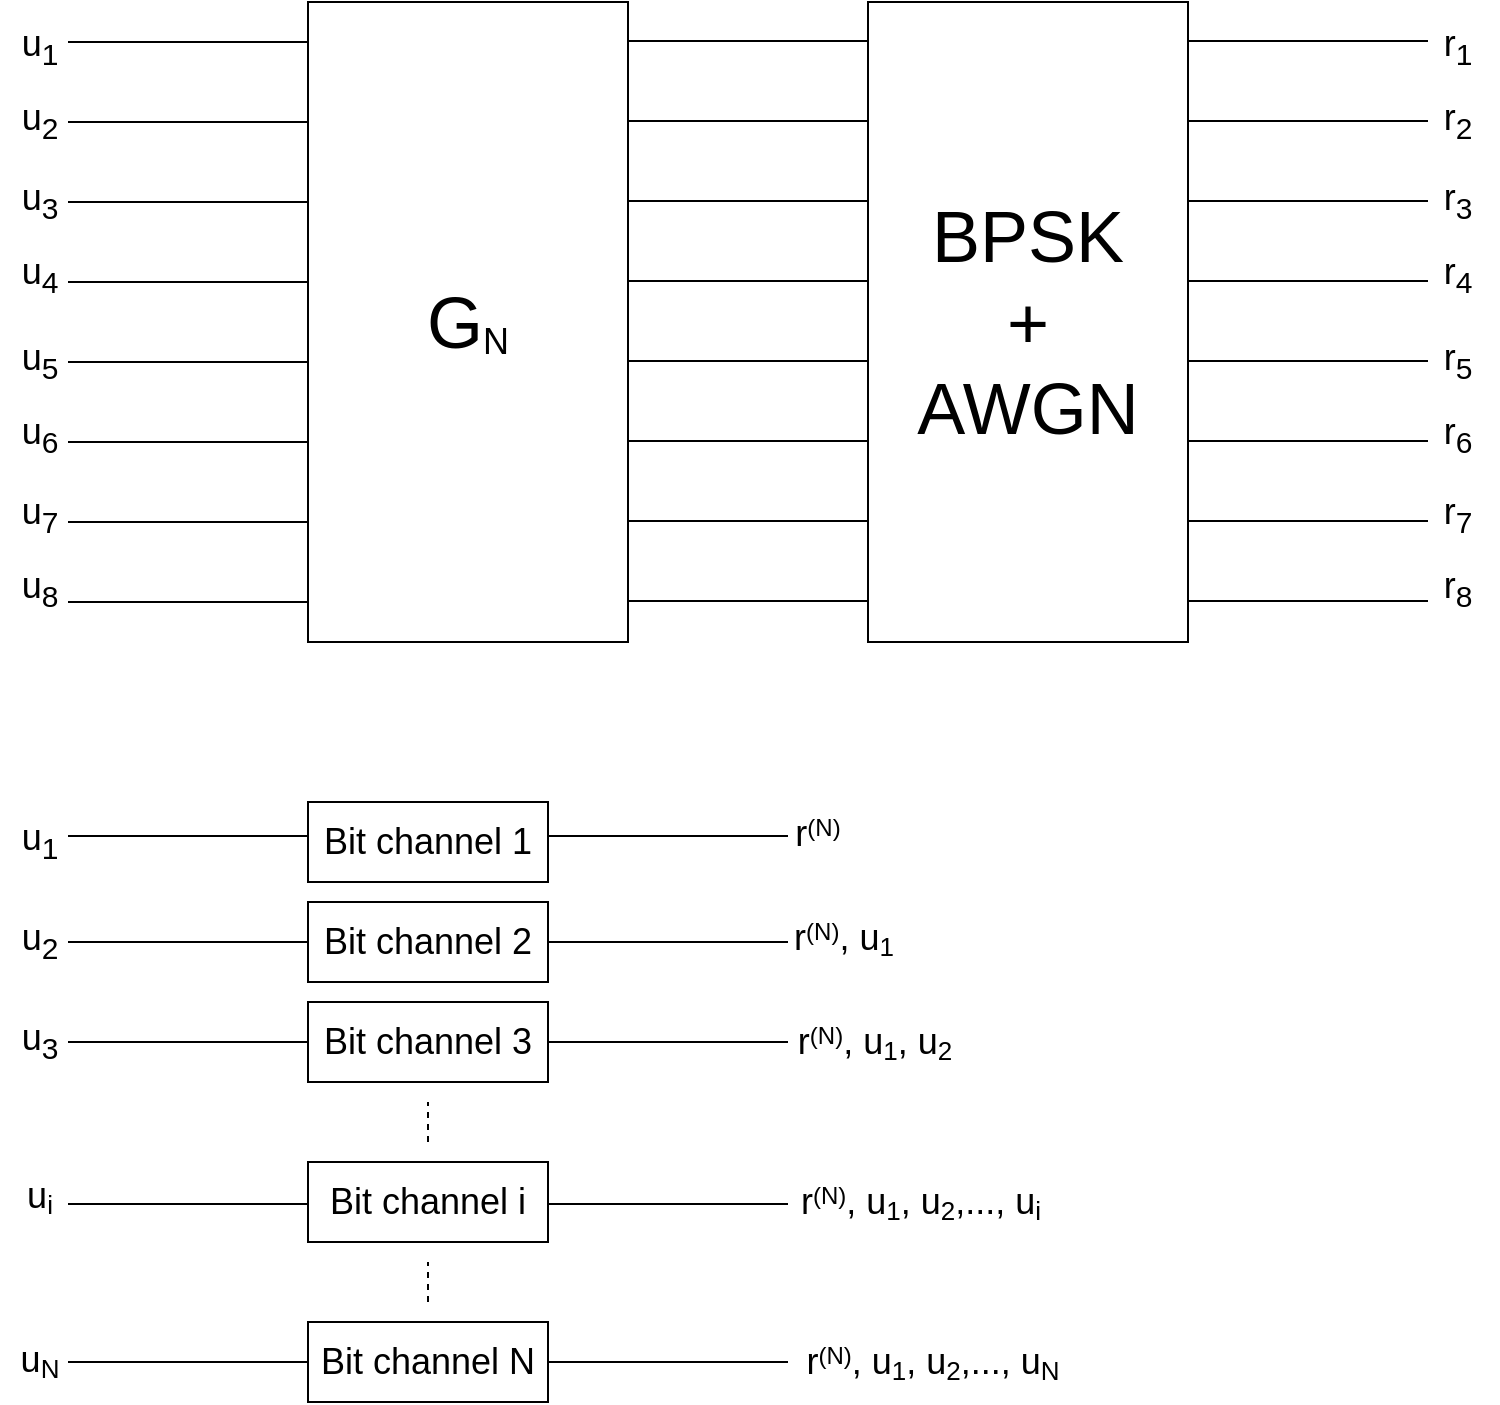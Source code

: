 <mxfile version="15.0.3" type="github">
  <diagram id="AOskYVD_T6Vx6nB35h6X" name="Page-1">
    <mxGraphModel dx="1410" dy="720" grid="1" gridSize="10" guides="1" tooltips="1" connect="1" arrows="1" fold="1" page="1" pageScale="1" pageWidth="850" pageHeight="1100" math="0" shadow="0">
      <root>
        <mxCell id="0" />
        <mxCell id="1" parent="0" />
        <mxCell id="Tc1mEy770o2BSBTzKzoE-2" value="&lt;font&gt;&lt;span style=&quot;font-size: 36px&quot;&gt;G&lt;/span&gt;&lt;sub&gt;&lt;font style=&quot;font-size: 18px&quot;&gt;N&lt;/font&gt;&lt;/sub&gt;&lt;/font&gt;" style="rounded=0;whiteSpace=wrap;html=1;fillColor=none;" parent="1" vertex="1">
          <mxGeometry x="200" y="40" width="160" height="320" as="geometry" />
        </mxCell>
        <mxCell id="Tc1mEy770o2BSBTzKzoE-3" value="" style="endArrow=none;html=1;" parent="1" edge="1">
          <mxGeometry width="50" height="50" relative="1" as="geometry">
            <mxPoint x="80" y="60" as="sourcePoint" />
            <mxPoint x="200" y="60" as="targetPoint" />
          </mxGeometry>
        </mxCell>
        <mxCell id="Tc1mEy770o2BSBTzKzoE-4" value="" style="endArrow=none;html=1;" parent="1" edge="1">
          <mxGeometry width="50" height="50" relative="1" as="geometry">
            <mxPoint x="80" y="100" as="sourcePoint" />
            <mxPoint x="200" y="100" as="targetPoint" />
          </mxGeometry>
        </mxCell>
        <mxCell id="Tc1mEy770o2BSBTzKzoE-9" value="" style="endArrow=none;html=1;" parent="1" edge="1">
          <mxGeometry width="50" height="50" relative="1" as="geometry">
            <mxPoint x="80" y="140" as="sourcePoint" />
            <mxPoint x="200" y="140" as="targetPoint" />
          </mxGeometry>
        </mxCell>
        <mxCell id="Tc1mEy770o2BSBTzKzoE-10" value="" style="endArrow=none;html=1;" parent="1" edge="1">
          <mxGeometry width="50" height="50" relative="1" as="geometry">
            <mxPoint x="80" y="180" as="sourcePoint" />
            <mxPoint x="200" y="180" as="targetPoint" />
          </mxGeometry>
        </mxCell>
        <mxCell id="Tc1mEy770o2BSBTzKzoE-11" value="" style="endArrow=none;html=1;" parent="1" edge="1">
          <mxGeometry width="50" height="50" relative="1" as="geometry">
            <mxPoint x="80" y="220" as="sourcePoint" />
            <mxPoint x="200" y="220" as="targetPoint" />
          </mxGeometry>
        </mxCell>
        <mxCell id="Tc1mEy770o2BSBTzKzoE-12" value="" style="endArrow=none;html=1;" parent="1" edge="1">
          <mxGeometry width="50" height="50" relative="1" as="geometry">
            <mxPoint x="80" y="260" as="sourcePoint" />
            <mxPoint x="200" y="260" as="targetPoint" />
          </mxGeometry>
        </mxCell>
        <mxCell id="Tc1mEy770o2BSBTzKzoE-13" value="" style="endArrow=none;html=1;" parent="1" edge="1">
          <mxGeometry width="50" height="50" relative="1" as="geometry">
            <mxPoint x="80" y="300" as="sourcePoint" />
            <mxPoint x="200" y="300" as="targetPoint" />
          </mxGeometry>
        </mxCell>
        <mxCell id="Tc1mEy770o2BSBTzKzoE-14" value="" style="endArrow=none;html=1;" parent="1" edge="1">
          <mxGeometry width="50" height="50" relative="1" as="geometry">
            <mxPoint x="80" y="340" as="sourcePoint" />
            <mxPoint x="200" y="340" as="targetPoint" />
          </mxGeometry>
        </mxCell>
        <mxCell id="Tc1mEy770o2BSBTzKzoE-15" value="" style="endArrow=none;html=1;" parent="1" edge="1">
          <mxGeometry width="50" height="50" relative="1" as="geometry">
            <mxPoint x="360" y="59.5" as="sourcePoint" />
            <mxPoint x="480" y="59.5" as="targetPoint" />
          </mxGeometry>
        </mxCell>
        <mxCell id="Tc1mEy770o2BSBTzKzoE-16" value="" style="endArrow=none;html=1;" parent="1" edge="1">
          <mxGeometry width="50" height="50" relative="1" as="geometry">
            <mxPoint x="360" y="99.5" as="sourcePoint" />
            <mxPoint x="480" y="99.5" as="targetPoint" />
          </mxGeometry>
        </mxCell>
        <mxCell id="Tc1mEy770o2BSBTzKzoE-17" value="" style="endArrow=none;html=1;" parent="1" edge="1">
          <mxGeometry width="50" height="50" relative="1" as="geometry">
            <mxPoint x="360" y="139.5" as="sourcePoint" />
            <mxPoint x="480" y="139.5" as="targetPoint" />
          </mxGeometry>
        </mxCell>
        <mxCell id="Tc1mEy770o2BSBTzKzoE-18" value="" style="endArrow=none;html=1;" parent="1" edge="1">
          <mxGeometry width="50" height="50" relative="1" as="geometry">
            <mxPoint x="360" y="179.5" as="sourcePoint" />
            <mxPoint x="480" y="179.5" as="targetPoint" />
          </mxGeometry>
        </mxCell>
        <mxCell id="Tc1mEy770o2BSBTzKzoE-19" value="" style="endArrow=none;html=1;" parent="1" edge="1">
          <mxGeometry width="50" height="50" relative="1" as="geometry">
            <mxPoint x="360" y="219.5" as="sourcePoint" />
            <mxPoint x="480" y="219.5" as="targetPoint" />
          </mxGeometry>
        </mxCell>
        <mxCell id="Tc1mEy770o2BSBTzKzoE-20" value="" style="endArrow=none;html=1;" parent="1" edge="1">
          <mxGeometry width="50" height="50" relative="1" as="geometry">
            <mxPoint x="360" y="259.5" as="sourcePoint" />
            <mxPoint x="480" y="259.5" as="targetPoint" />
          </mxGeometry>
        </mxCell>
        <mxCell id="Tc1mEy770o2BSBTzKzoE-21" value="" style="endArrow=none;html=1;" parent="1" edge="1">
          <mxGeometry width="50" height="50" relative="1" as="geometry">
            <mxPoint x="360" y="299.5" as="sourcePoint" />
            <mxPoint x="480" y="299.5" as="targetPoint" />
          </mxGeometry>
        </mxCell>
        <mxCell id="Tc1mEy770o2BSBTzKzoE-22" value="" style="endArrow=none;html=1;" parent="1" edge="1">
          <mxGeometry width="50" height="50" relative="1" as="geometry">
            <mxPoint x="360" y="339.5" as="sourcePoint" />
            <mxPoint x="480" y="339.5" as="targetPoint" />
          </mxGeometry>
        </mxCell>
        <mxCell id="Tc1mEy770o2BSBTzKzoE-23" value="&lt;font style=&quot;font-size: 36px&quot;&gt;BPSK&lt;br&gt;+&lt;br&gt;AWGN&lt;/font&gt;" style="rounded=0;whiteSpace=wrap;html=1;fillColor=none;" parent="1" vertex="1">
          <mxGeometry x="480" y="40" width="160" height="320" as="geometry" />
        </mxCell>
        <mxCell id="Tc1mEy770o2BSBTzKzoE-24" value="" style="endArrow=none;html=1;" parent="1" edge="1">
          <mxGeometry width="50" height="50" relative="1" as="geometry">
            <mxPoint x="640" y="59.5" as="sourcePoint" />
            <mxPoint x="760" y="59.5" as="targetPoint" />
          </mxGeometry>
        </mxCell>
        <mxCell id="Tc1mEy770o2BSBTzKzoE-25" value="" style="endArrow=none;html=1;" parent="1" edge="1">
          <mxGeometry width="50" height="50" relative="1" as="geometry">
            <mxPoint x="640" y="99.5" as="sourcePoint" />
            <mxPoint x="760" y="99.5" as="targetPoint" />
          </mxGeometry>
        </mxCell>
        <mxCell id="Tc1mEy770o2BSBTzKzoE-26" value="" style="endArrow=none;html=1;" parent="1" edge="1">
          <mxGeometry width="50" height="50" relative="1" as="geometry">
            <mxPoint x="640" y="139.5" as="sourcePoint" />
            <mxPoint x="760" y="139.5" as="targetPoint" />
          </mxGeometry>
        </mxCell>
        <mxCell id="Tc1mEy770o2BSBTzKzoE-27" value="" style="endArrow=none;html=1;" parent="1" edge="1">
          <mxGeometry width="50" height="50" relative="1" as="geometry">
            <mxPoint x="640" y="179.5" as="sourcePoint" />
            <mxPoint x="760" y="179.5" as="targetPoint" />
          </mxGeometry>
        </mxCell>
        <mxCell id="Tc1mEy770o2BSBTzKzoE-28" value="" style="endArrow=none;html=1;" parent="1" edge="1">
          <mxGeometry width="50" height="50" relative="1" as="geometry">
            <mxPoint x="640" y="219.5" as="sourcePoint" />
            <mxPoint x="760" y="219.5" as="targetPoint" />
          </mxGeometry>
        </mxCell>
        <mxCell id="Tc1mEy770o2BSBTzKzoE-29" value="" style="endArrow=none;html=1;" parent="1" edge="1">
          <mxGeometry width="50" height="50" relative="1" as="geometry">
            <mxPoint x="640" y="259.5" as="sourcePoint" />
            <mxPoint x="760" y="259.5" as="targetPoint" />
          </mxGeometry>
        </mxCell>
        <mxCell id="Tc1mEy770o2BSBTzKzoE-30" value="" style="endArrow=none;html=1;" parent="1" edge="1">
          <mxGeometry width="50" height="50" relative="1" as="geometry">
            <mxPoint x="640" y="299.5" as="sourcePoint" />
            <mxPoint x="760" y="299.5" as="targetPoint" />
          </mxGeometry>
        </mxCell>
        <mxCell id="Tc1mEy770o2BSBTzKzoE-31" value="" style="endArrow=none;html=1;" parent="1" edge="1">
          <mxGeometry width="50" height="50" relative="1" as="geometry">
            <mxPoint x="640" y="339.5" as="sourcePoint" />
            <mxPoint x="760" y="339.5" as="targetPoint" />
          </mxGeometry>
        </mxCell>
        <mxCell id="Tc1mEy770o2BSBTzKzoE-32" value="&lt;font style=&quot;font-size: 18px&quot;&gt;u&lt;sub&gt;1&lt;/sub&gt;&lt;/font&gt;" style="text;html=1;strokeColor=none;fillColor=none;align=center;verticalAlign=middle;whiteSpace=wrap;rounded=0;" parent="1" vertex="1">
          <mxGeometry x="46" y="53" width="40" height="20" as="geometry" />
        </mxCell>
        <mxCell id="Tc1mEy770o2BSBTzKzoE-33" value="&lt;font style=&quot;font-size: 18px&quot;&gt;u&lt;sub&gt;2&lt;/sub&gt;&lt;/font&gt;" style="text;html=1;strokeColor=none;fillColor=none;align=center;verticalAlign=middle;whiteSpace=wrap;rounded=0;" parent="1" vertex="1">
          <mxGeometry x="46" y="90" width="40" height="20" as="geometry" />
        </mxCell>
        <mxCell id="Tc1mEy770o2BSBTzKzoE-34" value="&lt;font style=&quot;font-size: 18px&quot;&gt;u&lt;sub&gt;3&lt;/sub&gt;&lt;/font&gt;" style="text;html=1;strokeColor=none;fillColor=none;align=center;verticalAlign=middle;whiteSpace=wrap;rounded=0;" parent="1" vertex="1">
          <mxGeometry x="46" y="130" width="40" height="20" as="geometry" />
        </mxCell>
        <mxCell id="Tc1mEy770o2BSBTzKzoE-35" value="&lt;font style=&quot;font-size: 18px&quot;&gt;u&lt;sub&gt;4&lt;/sub&gt;&lt;/font&gt;" style="text;html=1;strokeColor=none;fillColor=none;align=center;verticalAlign=middle;whiteSpace=wrap;rounded=0;" parent="1" vertex="1">
          <mxGeometry x="46" y="167" width="40" height="20" as="geometry" />
        </mxCell>
        <mxCell id="Tc1mEy770o2BSBTzKzoE-36" value="&lt;font style=&quot;font-size: 18px&quot;&gt;u&lt;sub&gt;5&lt;/sub&gt;&lt;/font&gt;" style="text;html=1;strokeColor=none;fillColor=none;align=center;verticalAlign=middle;whiteSpace=wrap;rounded=0;" parent="1" vertex="1">
          <mxGeometry x="46" y="210" width="40" height="20" as="geometry" />
        </mxCell>
        <mxCell id="Tc1mEy770o2BSBTzKzoE-37" value="&lt;font style=&quot;font-size: 18px&quot;&gt;u&lt;sub&gt;6&lt;br&gt;&lt;/sub&gt;&lt;/font&gt;" style="text;html=1;strokeColor=none;fillColor=none;align=center;verticalAlign=middle;whiteSpace=wrap;rounded=0;" parent="1" vertex="1">
          <mxGeometry x="46" y="247" width="40" height="20" as="geometry" />
        </mxCell>
        <mxCell id="Tc1mEy770o2BSBTzKzoE-38" value="&lt;font style=&quot;font-size: 18px&quot;&gt;u&lt;sub&gt;7&lt;/sub&gt;&lt;/font&gt;" style="text;html=1;strokeColor=none;fillColor=none;align=center;verticalAlign=middle;whiteSpace=wrap;rounded=0;" parent="1" vertex="1">
          <mxGeometry x="46" y="287" width="40" height="20" as="geometry" />
        </mxCell>
        <mxCell id="Tc1mEy770o2BSBTzKzoE-39" value="&lt;font style=&quot;font-size: 18px&quot;&gt;u&lt;sub&gt;8&lt;/sub&gt;&lt;/font&gt;" style="text;html=1;strokeColor=none;fillColor=none;align=center;verticalAlign=middle;whiteSpace=wrap;rounded=0;" parent="1" vertex="1">
          <mxGeometry x="46" y="324" width="40" height="20" as="geometry" />
        </mxCell>
        <mxCell id="Tc1mEy770o2BSBTzKzoE-40" value="&lt;font style=&quot;font-size: 18px&quot;&gt;r&lt;sub&gt;1&lt;/sub&gt;&lt;/font&gt;" style="text;html=1;strokeColor=none;fillColor=none;align=center;verticalAlign=middle;whiteSpace=wrap;rounded=0;" parent="1" vertex="1">
          <mxGeometry x="755" y="53" width="40" height="20" as="geometry" />
        </mxCell>
        <mxCell id="Tc1mEy770o2BSBTzKzoE-41" value="&lt;font style=&quot;font-size: 18px&quot;&gt;r&lt;sub&gt;2&lt;/sub&gt;&lt;/font&gt;" style="text;html=1;strokeColor=none;fillColor=none;align=center;verticalAlign=middle;whiteSpace=wrap;rounded=0;" parent="1" vertex="1">
          <mxGeometry x="755" y="90" width="40" height="20" as="geometry" />
        </mxCell>
        <mxCell id="Tc1mEy770o2BSBTzKzoE-42" value="&lt;font style=&quot;font-size: 18px&quot;&gt;r&lt;sub&gt;3&lt;/sub&gt;&lt;/font&gt;" style="text;html=1;strokeColor=none;fillColor=none;align=center;verticalAlign=middle;whiteSpace=wrap;rounded=0;" parent="1" vertex="1">
          <mxGeometry x="755" y="130" width="40" height="20" as="geometry" />
        </mxCell>
        <mxCell id="Tc1mEy770o2BSBTzKzoE-43" value="&lt;font style=&quot;font-size: 18px&quot;&gt;r&lt;sub&gt;4&lt;/sub&gt;&lt;/font&gt;" style="text;html=1;strokeColor=none;fillColor=none;align=center;verticalAlign=middle;whiteSpace=wrap;rounded=0;" parent="1" vertex="1">
          <mxGeometry x="755" y="167" width="40" height="20" as="geometry" />
        </mxCell>
        <mxCell id="Tc1mEy770o2BSBTzKzoE-44" value="&lt;font style=&quot;font-size: 18px&quot;&gt;r&lt;sub&gt;5&lt;/sub&gt;&lt;/font&gt;" style="text;html=1;strokeColor=none;fillColor=none;align=center;verticalAlign=middle;whiteSpace=wrap;rounded=0;" parent="1" vertex="1">
          <mxGeometry x="755" y="210" width="40" height="20" as="geometry" />
        </mxCell>
        <mxCell id="Tc1mEy770o2BSBTzKzoE-45" value="&lt;font style=&quot;font-size: 18px&quot;&gt;r&lt;sub&gt;6&lt;br&gt;&lt;/sub&gt;&lt;/font&gt;" style="text;html=1;strokeColor=none;fillColor=none;align=center;verticalAlign=middle;whiteSpace=wrap;rounded=0;" parent="1" vertex="1">
          <mxGeometry x="755" y="247" width="40" height="20" as="geometry" />
        </mxCell>
        <mxCell id="Tc1mEy770o2BSBTzKzoE-46" value="&lt;font style=&quot;font-size: 18px&quot;&gt;r&lt;sub&gt;7&lt;/sub&gt;&lt;/font&gt;" style="text;html=1;strokeColor=none;fillColor=none;align=center;verticalAlign=middle;whiteSpace=wrap;rounded=0;" parent="1" vertex="1">
          <mxGeometry x="755" y="287" width="40" height="20" as="geometry" />
        </mxCell>
        <mxCell id="Tc1mEy770o2BSBTzKzoE-47" value="&lt;font style=&quot;font-size: 18px&quot;&gt;r&lt;sub&gt;8&lt;/sub&gt;&lt;/font&gt;" style="text;html=1;strokeColor=none;fillColor=none;align=center;verticalAlign=middle;whiteSpace=wrap;rounded=0;" parent="1" vertex="1">
          <mxGeometry x="755" y="324" width="40" height="20" as="geometry" />
        </mxCell>
        <mxCell id="Fft4RuXF4kXxr0UAbme2-1" value="&lt;font style=&quot;font-size: 18px&quot;&gt;Bit channel 1&lt;/font&gt;" style="rounded=0;whiteSpace=wrap;html=1;fillColor=none;" vertex="1" parent="1">
          <mxGeometry x="200" y="440" width="120" height="40" as="geometry" />
        </mxCell>
        <mxCell id="Fft4RuXF4kXxr0UAbme2-2" value="&lt;font style=&quot;font-size: 18px&quot;&gt;Bit channel 2&lt;/font&gt;" style="rounded=0;whiteSpace=wrap;html=1;fillColor=none;" vertex="1" parent="1">
          <mxGeometry x="200" y="490" width="120" height="40" as="geometry" />
        </mxCell>
        <mxCell id="Fft4RuXF4kXxr0UAbme2-3" value="&lt;font style=&quot;font-size: 18px&quot;&gt;Bit channel 3&lt;/font&gt;" style="rounded=0;whiteSpace=wrap;html=1;fillColor=none;" vertex="1" parent="1">
          <mxGeometry x="200" y="540" width="120" height="40" as="geometry" />
        </mxCell>
        <mxCell id="Fft4RuXF4kXxr0UAbme2-4" value="&lt;font style=&quot;font-size: 18px&quot;&gt;Bit channel i&lt;/font&gt;" style="rounded=0;whiteSpace=wrap;html=1;fillColor=none;" vertex="1" parent="1">
          <mxGeometry x="200" y="620" width="120" height="40" as="geometry" />
        </mxCell>
        <mxCell id="Fft4RuXF4kXxr0UAbme2-5" value="" style="endArrow=none;dashed=1;html=1;" edge="1" parent="1">
          <mxGeometry width="50" height="50" relative="1" as="geometry">
            <mxPoint x="260" y="610" as="sourcePoint" />
            <mxPoint x="260" y="590" as="targetPoint" />
          </mxGeometry>
        </mxCell>
        <mxCell id="Fft4RuXF4kXxr0UAbme2-7" value="&lt;font style=&quot;font-size: 18px&quot;&gt;Bit channel N&lt;/font&gt;" style="rounded=0;whiteSpace=wrap;html=1;fillColor=none;" vertex="1" parent="1">
          <mxGeometry x="200" y="700" width="120" height="40" as="geometry" />
        </mxCell>
        <mxCell id="Fft4RuXF4kXxr0UAbme2-8" value="" style="endArrow=none;dashed=1;html=1;" edge="1" parent="1">
          <mxGeometry width="50" height="50" relative="1" as="geometry">
            <mxPoint x="260" y="690" as="sourcePoint" />
            <mxPoint x="260" y="670" as="targetPoint" />
          </mxGeometry>
        </mxCell>
        <mxCell id="Fft4RuXF4kXxr0UAbme2-9" value="" style="endArrow=none;html=1;" edge="1" parent="1">
          <mxGeometry width="50" height="50" relative="1" as="geometry">
            <mxPoint x="80" y="457" as="sourcePoint" />
            <mxPoint x="200" y="457" as="targetPoint" />
          </mxGeometry>
        </mxCell>
        <mxCell id="Fft4RuXF4kXxr0UAbme2-10" value="" style="endArrow=none;html=1;" edge="1" parent="1">
          <mxGeometry width="50" height="50" relative="1" as="geometry">
            <mxPoint x="80" y="510" as="sourcePoint" />
            <mxPoint x="200" y="510" as="targetPoint" />
          </mxGeometry>
        </mxCell>
        <mxCell id="Fft4RuXF4kXxr0UAbme2-11" value="" style="endArrow=none;html=1;" edge="1" parent="1">
          <mxGeometry width="50" height="50" relative="1" as="geometry">
            <mxPoint x="80" y="560" as="sourcePoint" />
            <mxPoint x="200" y="560" as="targetPoint" />
          </mxGeometry>
        </mxCell>
        <mxCell id="Fft4RuXF4kXxr0UAbme2-12" value="" style="endArrow=none;html=1;" edge="1" parent="1">
          <mxGeometry width="50" height="50" relative="1" as="geometry">
            <mxPoint x="80" y="641" as="sourcePoint" />
            <mxPoint x="200" y="641" as="targetPoint" />
          </mxGeometry>
        </mxCell>
        <mxCell id="Fft4RuXF4kXxr0UAbme2-13" value="" style="endArrow=none;html=1;" edge="1" parent="1">
          <mxGeometry width="50" height="50" relative="1" as="geometry">
            <mxPoint x="80" y="720" as="sourcePoint" />
            <mxPoint x="200" y="720" as="targetPoint" />
          </mxGeometry>
        </mxCell>
        <mxCell id="Fft4RuXF4kXxr0UAbme2-14" value="&lt;font style=&quot;font-size: 18px&quot;&gt;u&lt;sub&gt;1&lt;/sub&gt;&lt;/font&gt;" style="text;html=1;strokeColor=none;fillColor=none;align=center;verticalAlign=middle;whiteSpace=wrap;rounded=0;" vertex="1" parent="1">
          <mxGeometry x="46" y="450" width="40" height="20" as="geometry" />
        </mxCell>
        <mxCell id="Fft4RuXF4kXxr0UAbme2-15" value="&lt;font style=&quot;font-size: 18px&quot;&gt;u&lt;sub&gt;2&lt;/sub&gt;&lt;/font&gt;" style="text;html=1;strokeColor=none;fillColor=none;align=center;verticalAlign=middle;whiteSpace=wrap;rounded=0;" vertex="1" parent="1">
          <mxGeometry x="46" y="500" width="40" height="20" as="geometry" />
        </mxCell>
        <mxCell id="Fft4RuXF4kXxr0UAbme2-16" value="&lt;font style=&quot;font-size: 18px&quot;&gt;u&lt;sub&gt;3&lt;/sub&gt;&lt;/font&gt;" style="text;html=1;strokeColor=none;fillColor=none;align=center;verticalAlign=middle;whiteSpace=wrap;rounded=0;" vertex="1" parent="1">
          <mxGeometry x="46" y="550" width="40" height="20" as="geometry" />
        </mxCell>
        <mxCell id="Fft4RuXF4kXxr0UAbme2-17" value="&lt;font&gt;&lt;span style=&quot;font-size: 18px&quot;&gt;u&lt;/span&gt;&lt;sub&gt;&lt;font style=&quot;font-size: 13px&quot;&gt;i&lt;/font&gt;&lt;/sub&gt;&lt;/font&gt;" style="text;html=1;strokeColor=none;fillColor=none;align=center;verticalAlign=middle;whiteSpace=wrap;rounded=0;" vertex="1" parent="1">
          <mxGeometry x="46" y="628" width="40" height="20" as="geometry" />
        </mxCell>
        <mxCell id="Fft4RuXF4kXxr0UAbme2-18" value="&lt;font&gt;&lt;span style=&quot;font-size: 18px&quot;&gt;u&lt;/span&gt;&lt;sub&gt;&lt;font style=&quot;font-size: 13px&quot;&gt;N&lt;/font&gt;&lt;/sub&gt;&lt;/font&gt;" style="text;html=1;strokeColor=none;fillColor=none;align=center;verticalAlign=middle;whiteSpace=wrap;rounded=0;" vertex="1" parent="1">
          <mxGeometry x="46" y="710" width="40" height="20" as="geometry" />
        </mxCell>
        <mxCell id="Fft4RuXF4kXxr0UAbme2-20" value="" style="endArrow=none;html=1;" edge="1" parent="1">
          <mxGeometry width="50" height="50" relative="1" as="geometry">
            <mxPoint x="320" y="457" as="sourcePoint" />
            <mxPoint x="440" y="457" as="targetPoint" />
          </mxGeometry>
        </mxCell>
        <mxCell id="Fft4RuXF4kXxr0UAbme2-21" value="" style="endArrow=none;html=1;" edge="1" parent="1">
          <mxGeometry width="50" height="50" relative="1" as="geometry">
            <mxPoint x="320" y="510" as="sourcePoint" />
            <mxPoint x="440" y="510" as="targetPoint" />
          </mxGeometry>
        </mxCell>
        <mxCell id="Fft4RuXF4kXxr0UAbme2-22" value="" style="endArrow=none;html=1;" edge="1" parent="1">
          <mxGeometry width="50" height="50" relative="1" as="geometry">
            <mxPoint x="320" y="560" as="sourcePoint" />
            <mxPoint x="440" y="560" as="targetPoint" />
          </mxGeometry>
        </mxCell>
        <mxCell id="Fft4RuXF4kXxr0UAbme2-23" value="" style="endArrow=none;html=1;" edge="1" parent="1">
          <mxGeometry width="50" height="50" relative="1" as="geometry">
            <mxPoint x="320" y="641" as="sourcePoint" />
            <mxPoint x="440" y="641" as="targetPoint" />
          </mxGeometry>
        </mxCell>
        <mxCell id="Fft4RuXF4kXxr0UAbme2-24" value="" style="endArrow=none;html=1;" edge="1" parent="1">
          <mxGeometry width="50" height="50" relative="1" as="geometry">
            <mxPoint x="320" y="720" as="sourcePoint" />
            <mxPoint x="440" y="720" as="targetPoint" />
          </mxGeometry>
        </mxCell>
        <mxCell id="Fft4RuXF4kXxr0UAbme2-27" value="&lt;span style=&quot;font-size: 18px&quot;&gt;r&lt;/span&gt;&lt;sup&gt;&lt;font style=&quot;font-size: 12px&quot;&gt;(N)&lt;/font&gt;&lt;/sup&gt;" style="text;html=1;strokeColor=none;fillColor=none;align=center;verticalAlign=middle;whiteSpace=wrap;rounded=0;" vertex="1" parent="1">
          <mxGeometry x="435" y="446" width="40" height="20" as="geometry" />
        </mxCell>
        <mxCell id="Fft4RuXF4kXxr0UAbme2-28" value="&lt;span style=&quot;font-size: 18px&quot;&gt;r&lt;/span&gt;&lt;sup&gt;&lt;font style=&quot;font-size: 12px&quot;&gt;(N)&lt;/font&gt;&lt;/sup&gt;&lt;span style=&quot;font-size: 18px&quot;&gt;, u&lt;/span&gt;&lt;sub&gt;&lt;font style=&quot;font-size: 13px&quot;&gt;1&lt;/font&gt;&lt;/sub&gt;" style="text;html=1;strokeColor=none;fillColor=none;align=center;verticalAlign=middle;whiteSpace=wrap;rounded=0;" vertex="1" parent="1">
          <mxGeometry x="441" y="499" width="54" height="20" as="geometry" />
        </mxCell>
        <mxCell id="Fft4RuXF4kXxr0UAbme2-29" value="&lt;font&gt;&lt;span style=&quot;font-size: 18px&quot;&gt;r&lt;/span&gt;&lt;sup style=&quot;font-size: 18px&quot;&gt;&lt;font style=&quot;font-size: 12px&quot;&gt;(N)&lt;/font&gt;&lt;/sup&gt;&lt;span style=&quot;font-size: 18px&quot;&gt;, u&lt;/span&gt;&lt;sub&gt;&lt;font style=&quot;font-size: 13px&quot;&gt;1&lt;/font&gt;&lt;/sub&gt;&lt;span style=&quot;font-size: 18px&quot;&gt;, u&lt;/span&gt;&lt;sub&gt;&lt;font style=&quot;font-size: 13px&quot;&gt;2&lt;/font&gt;&lt;/sub&gt;&lt;/font&gt;" style="text;html=1;strokeColor=none;fillColor=none;align=center;verticalAlign=middle;whiteSpace=wrap;rounded=0;" vertex="1" parent="1">
          <mxGeometry x="435" y="548" width="97" height="20" as="geometry" />
        </mxCell>
        <mxCell id="Fft4RuXF4kXxr0UAbme2-30" value="&lt;font&gt;&lt;span style=&quot;font-size: 18px&quot;&gt;r&lt;/span&gt;&lt;sup style=&quot;font-size: 18px&quot;&gt;&lt;font style=&quot;font-size: 12px&quot;&gt;(N)&lt;/font&gt;&lt;/sup&gt;&lt;span style=&quot;font-size: 18px&quot;&gt;, u&lt;/span&gt;&lt;sub&gt;&lt;font style=&quot;font-size: 13px&quot;&gt;1&lt;/font&gt;&lt;/sub&gt;&lt;span style=&quot;font-size: 18px&quot;&gt;, u&lt;/span&gt;&lt;sub&gt;&lt;font style=&quot;font-size: 13px&quot;&gt;2&lt;/font&gt;&lt;/sub&gt;&lt;span style=&quot;font-size: 18px&quot;&gt;,..., u&lt;/span&gt;&lt;sub&gt;&lt;font style=&quot;font-size: 13px&quot;&gt;i&lt;/font&gt;&lt;/sub&gt;&lt;/font&gt;" style="text;html=1;strokeColor=none;fillColor=none;align=center;verticalAlign=middle;whiteSpace=wrap;rounded=0;" vertex="1" parent="1">
          <mxGeometry x="433" y="628" width="147" height="20" as="geometry" />
        </mxCell>
        <mxCell id="Fft4RuXF4kXxr0UAbme2-31" value="&lt;font&gt;&lt;span style=&quot;font-size: 18px&quot;&gt;r&lt;/span&gt;&lt;sup style=&quot;font-size: 18px&quot;&gt;&lt;font style=&quot;font-size: 12px&quot;&gt;(N)&lt;/font&gt;&lt;/sup&gt;&lt;span style=&quot;font-size: 18px&quot;&gt;, u&lt;/span&gt;&lt;sub&gt;&lt;font style=&quot;font-size: 13px&quot;&gt;1&lt;/font&gt;&lt;/sub&gt;&lt;span style=&quot;font-size: 18px&quot;&gt;, u&lt;/span&gt;&lt;sub&gt;&lt;font style=&quot;font-size: 13px&quot;&gt;2&lt;/font&gt;&lt;/sub&gt;&lt;span style=&quot;font-size: 18px&quot;&gt;,...,&amp;nbsp;u&lt;/span&gt;&lt;sub&gt;&lt;font style=&quot;font-size: 13px&quot;&gt;N&lt;/font&gt;&lt;/sub&gt;&lt;/font&gt;" style="text;html=1;strokeColor=none;fillColor=none;align=center;verticalAlign=middle;whiteSpace=wrap;rounded=0;" vertex="1" parent="1">
          <mxGeometry x="444" y="708" width="137" height="20" as="geometry" />
        </mxCell>
      </root>
    </mxGraphModel>
  </diagram>
</mxfile>
